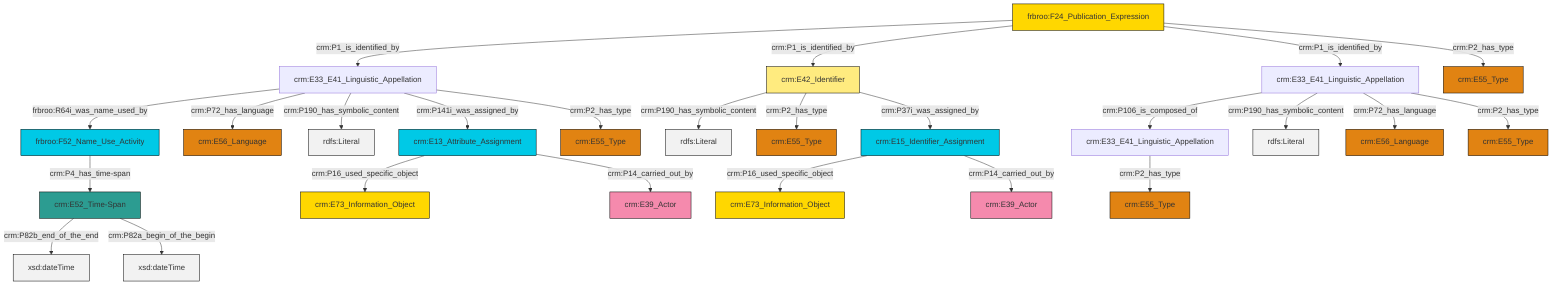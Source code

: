 graph TD
classDef Literal fill:#f2f2f2,stroke:#000000;
classDef CRM_Entity fill:#FFFFFF,stroke:#000000;
classDef Temporal_Entity fill:#00C9E6, stroke:#000000;
classDef Type fill:#E18312, stroke:#000000;
classDef Time-Span fill:#2C9C91, stroke:#000000;
classDef Appellation fill:#FFEB7F, stroke:#000000;
classDef Place fill:#008836, stroke:#000000;
classDef Persistent_Item fill:#B266B2, stroke:#000000;
classDef Conceptual_Object fill:#FFD700, stroke:#000000;
classDef Physical_Thing fill:#D2B48C, stroke:#000000;
classDef Actor fill:#f58aad, stroke:#000000;
classDef PC_Classes fill:#4ce600, stroke:#000000;
classDef Multi fill:#cccccc,stroke:#000000;

0["crm:E13_Attribute_Assignment"]:::Temporal_Entity -->|crm:P16_used_specific_object| 1["crm:E73_Information_Object"]:::Conceptual_Object
4["crm:E33_E41_Linguistic_Appellation"]:::Default -->|frbroo:R64i_was_name_used_by| 5["frbroo:F52_Name_Use_Activity"]:::Temporal_Entity
5["frbroo:F52_Name_Use_Activity"]:::Temporal_Entity -->|crm:P4_has_time-span| 7["crm:E52_Time-Span"]:::Time-Span
8["crm:E33_E41_Linguistic_Appellation"]:::Default -->|crm:P106_is_composed_of| 2["crm:E33_E41_Linguistic_Appellation"]:::Default
4["crm:E33_E41_Linguistic_Appellation"]:::Default -->|crm:P72_has_language| 10["crm:E56_Language"]:::Type
11["crm:E42_Identifier"]:::Appellation -->|crm:P190_has_symbolic_content| 12[rdfs:Literal]:::Literal
14["frbroo:F24_Publication_Expression"]:::Conceptual_Object -->|crm:P1_is_identified_by| 4["crm:E33_E41_Linguistic_Appellation"]:::Default
8["crm:E33_E41_Linguistic_Appellation"]:::Default -->|crm:P190_has_symbolic_content| 16[rdfs:Literal]:::Literal
2["crm:E33_E41_Linguistic_Appellation"]:::Default -->|crm:P2_has_type| 19["crm:E55_Type"]:::Type
11["crm:E42_Identifier"]:::Appellation -->|crm:P2_has_type| 22["crm:E55_Type"]:::Type
4["crm:E33_E41_Linguistic_Appellation"]:::Default -->|crm:P190_has_symbolic_content| 23[rdfs:Literal]:::Literal
14["frbroo:F24_Publication_Expression"]:::Conceptual_Object -->|crm:P1_is_identified_by| 11["crm:E42_Identifier"]:::Appellation
4["crm:E33_E41_Linguistic_Appellation"]:::Default -->|crm:P141i_was_assigned_by| 0["crm:E13_Attribute_Assignment"]:::Temporal_Entity
7["crm:E52_Time-Span"]:::Time-Span -->|crm:P82b_end_of_the_end| 30[xsd:dateTime]:::Literal
4["crm:E33_E41_Linguistic_Appellation"]:::Default -->|crm:P2_has_type| 31["crm:E55_Type"]:::Type
0["crm:E13_Attribute_Assignment"]:::Temporal_Entity -->|crm:P14_carried_out_by| 17["crm:E39_Actor"]:::Actor
8["crm:E33_E41_Linguistic_Appellation"]:::Default -->|crm:P72_has_language| 35["crm:E56_Language"]:::Type
14["frbroo:F24_Publication_Expression"]:::Conceptual_Object -->|crm:P1_is_identified_by| 8["crm:E33_E41_Linguistic_Appellation"]:::Default
28["crm:E15_Identifier_Assignment"]:::Temporal_Entity -->|crm:P16_used_specific_object| 42["crm:E73_Information_Object"]:::Conceptual_Object
14["frbroo:F24_Publication_Expression"]:::Conceptual_Object -->|crm:P2_has_type| 36["crm:E55_Type"]:::Type
11["crm:E42_Identifier"]:::Appellation -->|crm:P37i_was_assigned_by| 28["crm:E15_Identifier_Assignment"]:::Temporal_Entity
8["crm:E33_E41_Linguistic_Appellation"]:::Default -->|crm:P2_has_type| 20["crm:E55_Type"]:::Type
7["crm:E52_Time-Span"]:::Time-Span -->|crm:P82a_begin_of_the_begin| 45[xsd:dateTime]:::Literal
28["crm:E15_Identifier_Assignment"]:::Temporal_Entity -->|crm:P14_carried_out_by| 26["crm:E39_Actor"]:::Actor